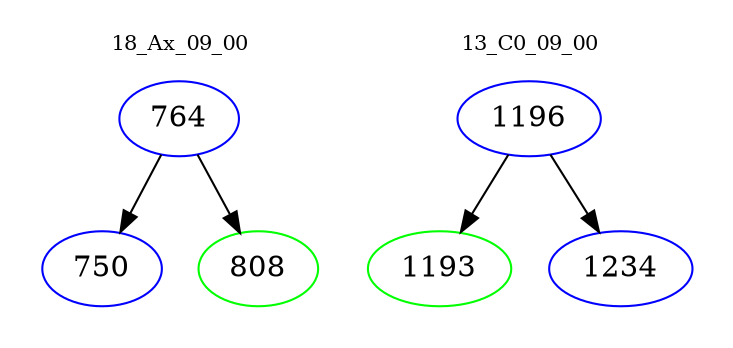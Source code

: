 digraph{
subgraph cluster_0 {
color = white
label = "18_Ax_09_00";
fontsize=10;
T0_764 [label="764", color="blue"]
T0_764 -> T0_750 [color="black"]
T0_750 [label="750", color="blue"]
T0_764 -> T0_808 [color="black"]
T0_808 [label="808", color="green"]
}
subgraph cluster_1 {
color = white
label = "13_C0_09_00";
fontsize=10;
T1_1196 [label="1196", color="blue"]
T1_1196 -> T1_1193 [color="black"]
T1_1193 [label="1193", color="green"]
T1_1196 -> T1_1234 [color="black"]
T1_1234 [label="1234", color="blue"]
}
}
